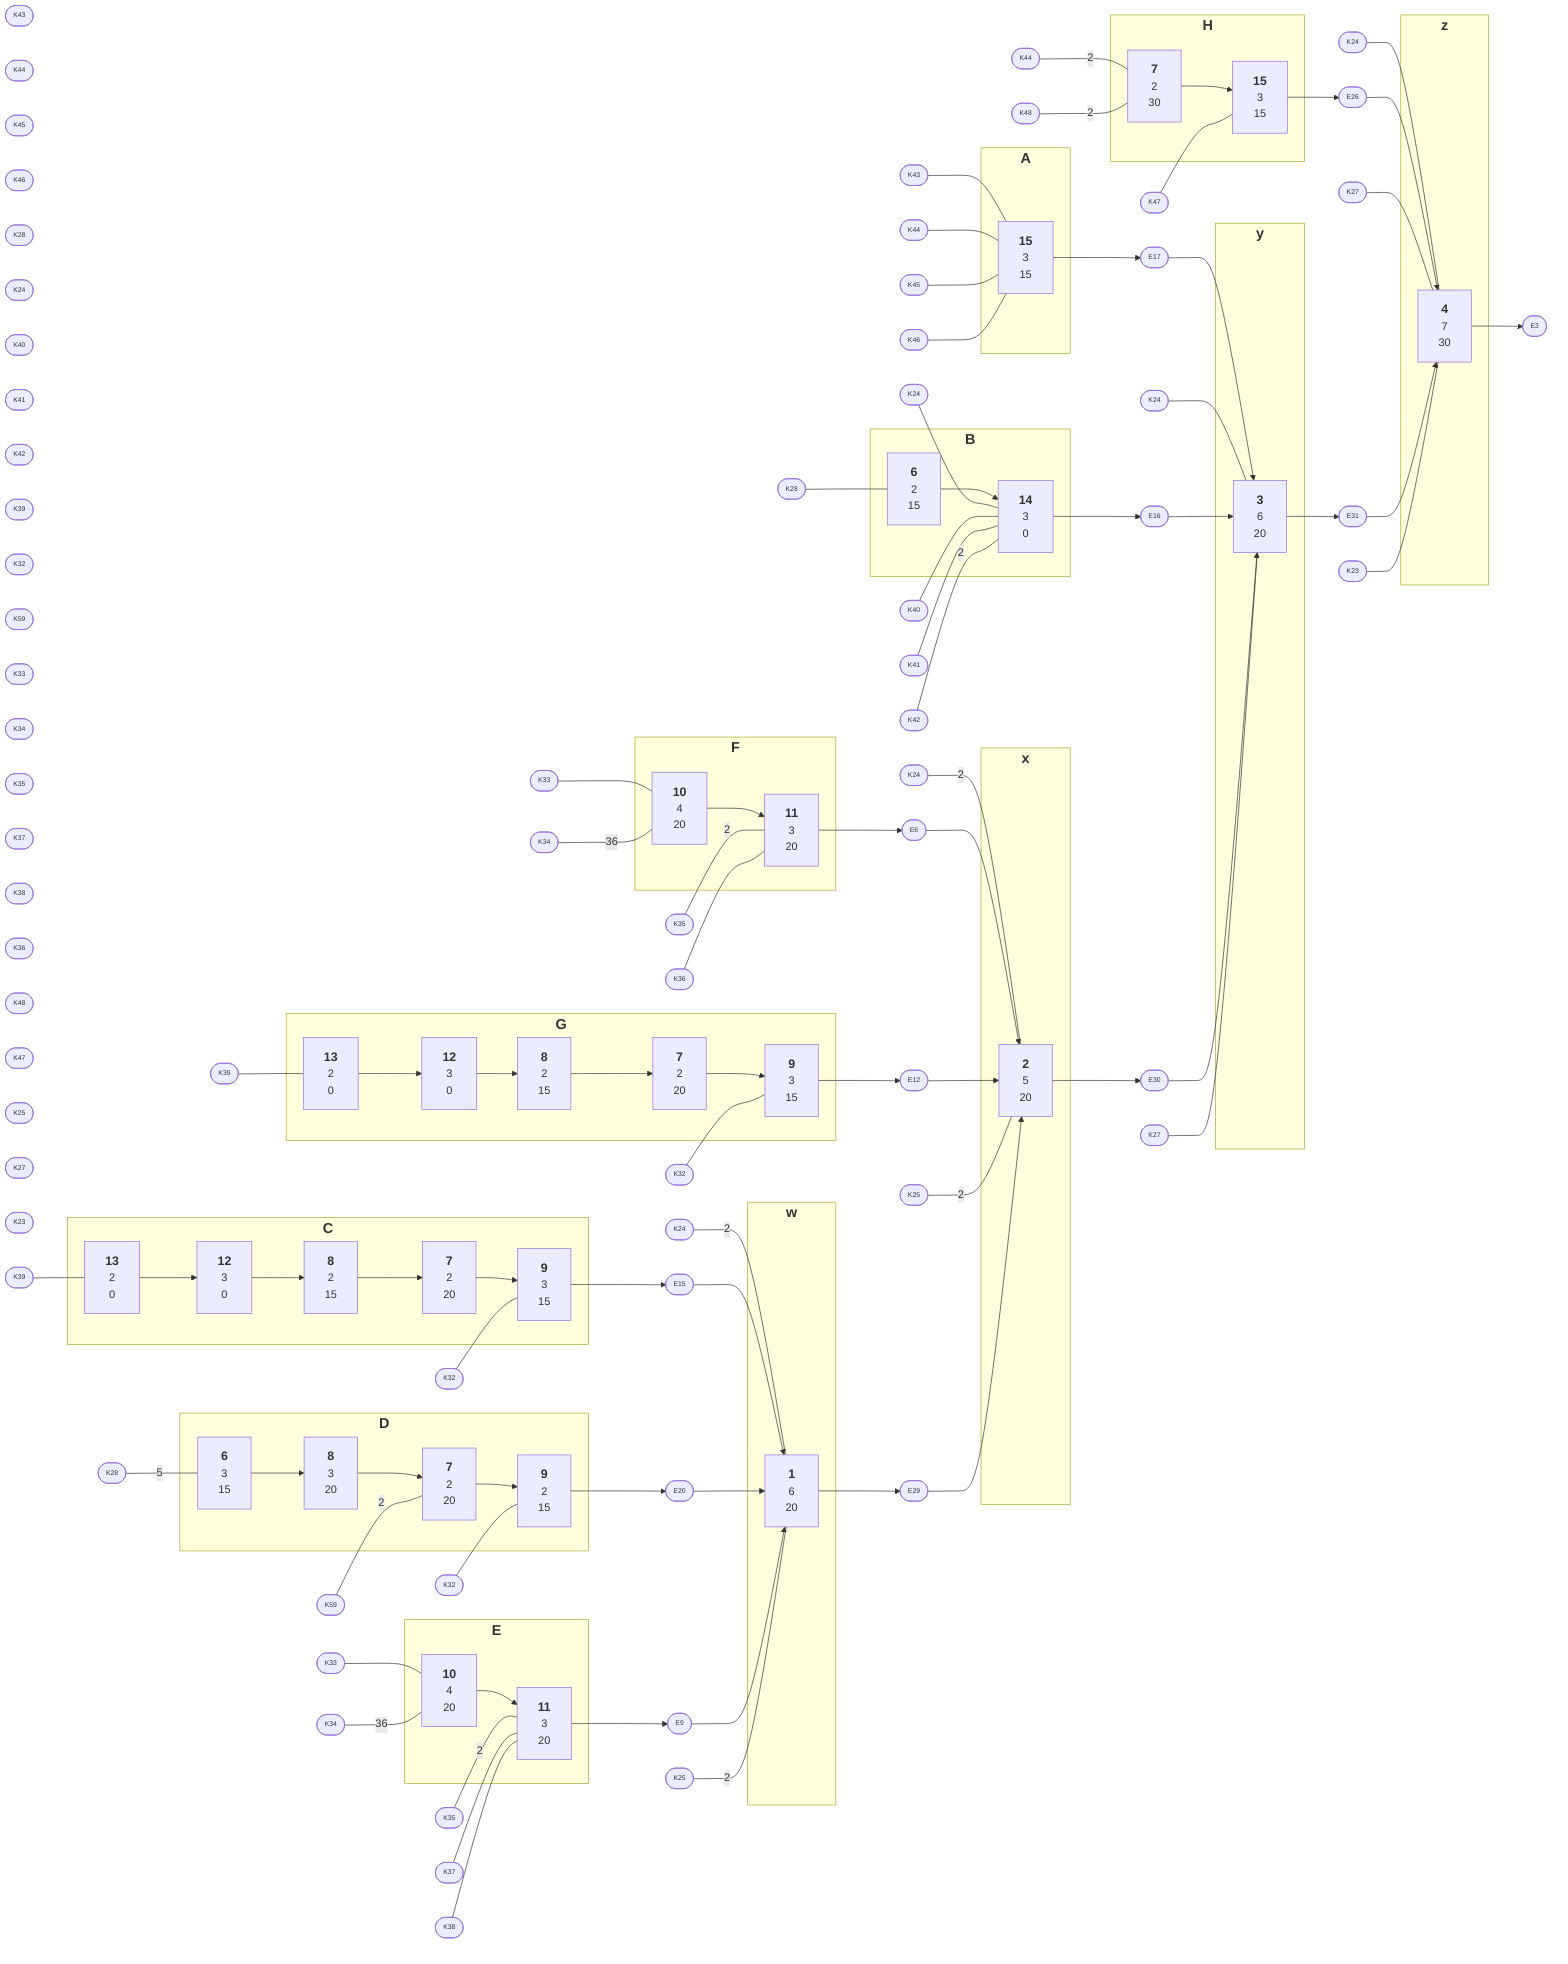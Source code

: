 %%{
  init: {
    'theme': 'dark'
  },
  'themeVariables': {
    'darkMode': true
  }
}%%
flowchart LR
    15.A["<div style='font-size:18px'><b>15</b></div>3<br/>15"]
    6.B["<div style='font-size:18px'><b>6</b></div>2<br/>15"]
    14.B["<div style='font-size:18px'><b>14</b></div>3<br/>0"]
    13.C["<div style='font-size:18px'><b>13</b></div>2<br/>0"]
    12.C["<div style='font-size:18px'><b>12</b></div>3<br/>0"]
    8.C["<div style='font-size:18px'><b>8</b></div>2<br/>15"]
    7.C["<div style='font-size:18px'><b>7</b></div>2<br/>20"]
    9.C["<div style='font-size:18px'><b>9</b></div>3<br/>15"]
    6.D["<div style='font-size:18px'><b>6</b></div>3<br/>15"]
    7.D["<div style='font-size:18px'><b>7</b></div>2<br/>20"]
    8.D["<div style='font-size:18px'><b>8</b></div>3<br/>20"]
    9.D["<div style='font-size:18px'><b>9</b></div>2<br/>15"]
    10.E["<div style='font-size:18px'><b>10</b></div>4<br/>20"]
    11.E["<div style='font-size:18px'><b>11</b></div>3<br/>20"]
    10.F["<div style='font-size:18px'><b>10</b></div>4<br/>20"]
    11.F["<div style='font-size:18px'><b>11</b></div>3<br/>20"]
    13.G["<div style='font-size:18px'><b>13</b></div>2<br/>0"]
    12.G["<div style='font-size:18px'><b>12</b></div>3<br/>0"]
    8.G["<div style='font-size:18px'><b>8</b></div>2<br/>15"]
    7.G["<div style='font-size:18px'><b>7</b></div>2<br/>20"]
    9.G["<div style='font-size:18px'><b>9</b></div>3<br/>15"]
    7.H["<div style='font-size:18px'><b>7</b></div>2<br/>30"]
    15.H["<div style='font-size:18px'><b>15</b></div>3<br/>15"]
    1.w["<div style='font-size:18px'><b>1</b></div>6<br/>20"]
    2.x["<div style='font-size:18px'><b>2</b></div>5<br/>20"]
    3.y["<div style='font-size:18px'><b>3</b></div>6<br/>20"]
    4.z["<div style='font-size:18px'><b>4</b></div>7<br/>30"]
    E3([<div style='font-size:10px'>E3</div>])
    15.A([<div style='font-size:10px'>15.A</div>])
    6.B([<div style='font-size:10px'>6.B</div>])
    14.B([<div style='font-size:10px'>14.B</div>])
    13.C([<div style='font-size:10px'>13.C</div>])
    12.C([<div style='font-size:10px'>12.C</div>])
    8.C([<div style='font-size:10px'>8.C</div>])
    7.C([<div style='font-size:10px'>7.C</div>])
    9.C([<div style='font-size:10px'>9.C</div>])
    6.D([<div style='font-size:10px'>6.D</div>])
    7.D([<div style='font-size:10px'>7.D</div>])
    8.D([<div style='font-size:10px'>8.D</div>])
    9.D([<div style='font-size:10px'>9.D</div>])
    10.E([<div style='font-size:10px'>10.E</div>])
    11.E([<div style='font-size:10px'>11.E</div>])
    10.F([<div style='font-size:10px'>10.F</div>])
    11.F([<div style='font-size:10px'>11.F</div>])
    13.G([<div style='font-size:10px'>13.G</div>])
    12.G([<div style='font-size:10px'>12.G</div>])
    8.G([<div style='font-size:10px'>8.G</div>])
    7.G([<div style='font-size:10px'>7.G</div>])
    9.G([<div style='font-size:10px'>9.G</div>])
    7.H([<div style='font-size:10px'>7.H</div>])
    15.H([<div style='font-size:10px'>15.H</div>])
    1.w([<div style='font-size:10px'>1.w</div>])
    2.x([<div style='font-size:10px'>2.x</div>])
    3.y([<div style='font-size:10px'>3.y</div>])
    4.z([<div style='font-size:10px'>4.z</div>])
    K43([<div style='font-size:10px'>K43</div>])
    K44([<div style='font-size:10px'>K44</div>])
    K45([<div style='font-size:10px'>K45</div>])
    K46([<div style='font-size:10px'>K46</div>])
    E17([<div style='font-size:10px'>E17</div>])
    K28([<div style='font-size:10px'>K28</div>])
    K24([<div style='font-size:10px'>K24</div>])
    K40([<div style='font-size:10px'>K40</div>])
    K41([<div style='font-size:10px'>K41</div>])
    K42([<div style='font-size:10px'>K42</div>])
    E16([<div style='font-size:10px'>E16</div>])
    K39([<div style='font-size:10px'>K39</div>])
    K32([<div style='font-size:10px'>K32</div>])
    E15([<div style='font-size:10px'>E15</div>])
    K59([<div style='font-size:10px'>K59</div>])
    E20([<div style='font-size:10px'>E20</div>])
    K33([<div style='font-size:10px'>K33</div>])
    K34([<div style='font-size:10px'>K34</div>])
    K35([<div style='font-size:10px'>K35</div>])
    K37([<div style='font-size:10px'>K37</div>])
    K38([<div style='font-size:10px'>K38</div>])
    E9([<div style='font-size:10px'>E9</div>])
    K36([<div style='font-size:10px'>K36</div>])
    E6([<div style='font-size:10px'>E6</div>])
    E12([<div style='font-size:10px'>E12</div>])
    K48([<div style='font-size:10px'>K48</div>])
    K47([<div style='font-size:10px'>K47</div>])
    E26([<div style='font-size:10px'>E26</div>])
    K25([<div style='font-size:10px'>K25</div>])
    E29([<div style='font-size:10px'>E29</div>])
    E30([<div style='font-size:10px'>E30</div>])
    K27([<div style='font-size:10px'>K27</div>])
    E31([<div style='font-size:10px'>E31</div>])
    K23([<div style='font-size:10px'>K23</div>])
    subgraph A[<div style='font-size:21px'><b>A</b><br/></div>]
        15.A["<div style='font-size:18px'><b>15</b></div>3<br/>15"]
    end

    subgraph B[<div style='font-size:21px'><b>B</b><br/></div>]
        6.B["<div style='font-size:18px'><b>6</b></div>2<br/>15"]
        14.B["<div style='font-size:18px'><b>14</b></div>3<br/>0"]
    end

    subgraph C[<div style='font-size:21px'><b>C</b><br/></div>]
        13.C["<div style='font-size:18px'><b>13</b></div>2<br/>0"]
        12.C["<div style='font-size:18px'><b>12</b></div>3<br/>0"]
        8.C["<div style='font-size:18px'><b>8</b></div>2<br/>15"]
        7.C["<div style='font-size:18px'><b>7</b></div>2<br/>20"]
        9.C["<div style='font-size:18px'><b>9</b></div>3<br/>15"]
    end

    subgraph D[<div style='font-size:21px'><b>D</b><br/></div>]
        6.D["<div style='font-size:18px'><b>6</b></div>3<br/>15"]
        7.D["<div style='font-size:18px'><b>7</b></div>2<br/>20"]
        8.D["<div style='font-size:18px'><b>8</b></div>3<br/>20"]
        9.D["<div style='font-size:18px'><b>9</b></div>2<br/>15"]
    end

    subgraph E[<div style='font-size:21px'><b>E</b><br/></div>]
        10.E["<div style='font-size:18px'><b>10</b></div>4<br/>20"]
        11.E["<div style='font-size:18px'><b>11</b></div>3<br/>20"]
    end

    subgraph F[<div style='font-size:21px'><b>F</b><br/></div>]
        10.F["<div style='font-size:18px'><b>10</b></div>4<br/>20"]
        11.F["<div style='font-size:18px'><b>11</b></div>3<br/>20"]
    end

    subgraph G[<div style='font-size:21px'><b>G</b><br/></div>]
        13.G["<div style='font-size:18px'><b>13</b></div>2<br/>0"]
        12.G["<div style='font-size:18px'><b>12</b></div>3<br/>0"]
        8.G["<div style='font-size:18px'><b>8</b></div>2<br/>15"]
        7.G["<div style='font-size:18px'><b>7</b></div>2<br/>20"]
        9.G["<div style='font-size:18px'><b>9</b></div>3<br/>15"]
    end

    subgraph H[<div style='font-size:21px'><b>H</b><br/></div>]
        7.H["<div style='font-size:18px'><b>7</b></div>2<br/>30"]
        15.H["<div style='font-size:18px'><b>15</b></div>3<br/>15"]
    end

    subgraph w[<div style='font-size:21px'><b>w</b><br/></div>]
        1.w["<div style='font-size:18px'><b>1</b></div>6<br/>20"]
    end

    subgraph x[<div style='font-size:21px'><b>x</b><br/></div>]
        2.x["<div style='font-size:18px'><b>2</b></div>5<br/>20"]
    end

    subgraph y[<div style='font-size:21px'><b>y</b><br/></div>]
        3.y["<div style='font-size:18px'><b>3</b></div>6<br/>20"]
    end

    subgraph z[<div style='font-size:21px'><b>z</b><br/></div>]
        4.z["<div style='font-size:18px'><b>4</b></div>7<br/>30"]
    end

    15.A --> E17
    6.B --> 14.B
    14.B --> E16
    13.C --> 12.C
    12.C --> 8.C
    8.C --> 7.C
    7.C --> 9.C
    9.C --> E15
    6.D --> 8.D
    7.D --> 9.D
    8.D --> 7.D
    9.D --> E20
    10.E --> 11.E
    11.E --> E9
    10.F --> 11.F
    11.F --> E6
    13.G --> 12.G
    12.G --> 8.G
    8.G --> 7.G
    7.G --> 9.G
    9.G --> E12
    7.H --> 15.H
    15.H --> E26
    1.w --> E29
    2.x --> E30
    3.y --> E31
    4.z --> E3
    K43_1([<div style='font-size:10px'>K43</div>])
    K43_1 --- 15.A
    K44_1([<div style='font-size:10px'>K44</div>])
    K44_1 --- 15.A
    K44_2([<div style='font-size:10px'>K44</div>])
    K44_2 ---|2| 7.H
    K45_1([<div style='font-size:10px'>K45</div>])
    K45_1 --- 15.A
    K46_1([<div style='font-size:10px'>K46</div>])
    K46_1 --- 15.A
    E17 --> 3.y
    K28_1([<div style='font-size:10px'>K28</div>])
    K28_1 --- 6.B
    K28_2([<div style='font-size:10px'>K28</div>])
    K28_2 ---|5| 6.D
    K24_1([<div style='font-size:10px'>K24</div>])
    K24_1 --- 14.B
    K24_2([<div style='font-size:10px'>K24</div>])
    K24_2 ---|2| 1.w
    K24_3([<div style='font-size:10px'>K24</div>])
    K24_3 ---|2| 2.x
    K24_4([<div style='font-size:10px'>K24</div>])
    K24_4 --- 3.y
    K24_5([<div style='font-size:10px'>K24</div>])
    K24_5 --- 4.z
    K40_1([<div style='font-size:10px'>K40</div>])
    K40_1 --- 14.B
    K41_1([<div style='font-size:10px'>K41</div>])
    K41_1 --- 14.B
    K42_1([<div style='font-size:10px'>K42</div>])
    K42_1 ---|2| 14.B
    E16 --> 3.y
    K39_1([<div style='font-size:10px'>K39</div>])
    K39_1 --- 13.C
    K39_2([<div style='font-size:10px'>K39</div>])
    K39_2 --- 13.G
    K32_1([<div style='font-size:10px'>K32</div>])
    K32_1 --- 9.C
    K32_2([<div style='font-size:10px'>K32</div>])
    K32_2 --- 9.D
    K32_3([<div style='font-size:10px'>K32</div>])
    K32_3 --- 9.G
    E15 --> 1.w
    K59_1([<div style='font-size:10px'>K59</div>])
    K59_1 ---|2| 7.D
    E20 --> 1.w
    K33_1([<div style='font-size:10px'>K33</div>])
    K33_1 --- 10.E
    K33_2([<div style='font-size:10px'>K33</div>])
    K33_2 --- 10.F
    K34_1([<div style='font-size:10px'>K34</div>])
    K34_1 ---|36| 10.E
    K34_2([<div style='font-size:10px'>K34</div>])
    K34_2 ---|36| 10.F
    K35_1([<div style='font-size:10px'>K35</div>])
    K35_1 ---|2| 11.E
    K35_2([<div style='font-size:10px'>K35</div>])
    K35_2 ---|2| 11.F
    K37_1([<div style='font-size:10px'>K37</div>])
    K37_1 --- 11.E
    K38_1([<div style='font-size:10px'>K38</div>])
    K38_1 --- 11.E
    E9 --> 1.w
    K36_1([<div style='font-size:10px'>K36</div>])
    K36_1 --- 11.F
    E6 --> 2.x
    E12 --> 2.x
    K48_1([<div style='font-size:10px'>K48</div>])
    K48_1 ---|2| 7.H
    K47_1([<div style='font-size:10px'>K47</div>])
    K47_1 --- 15.H
    E26 --> 4.z
    K25_1([<div style='font-size:10px'>K25</div>])
    K25_1 ---|2| 1.w
    K25_2([<div style='font-size:10px'>K25</div>])
    K25_2 ---|2| 2.x
    E29 --> 2.x
    E30 --> 3.y
    K27_1([<div style='font-size:10px'>K27</div>])
    K27_1 --- 3.y
    K27_2([<div style='font-size:10px'>K27</div>])
    K27_2 --- 4.z
    E31 --> 4.z
    K23_1([<div style='font-size:10px'>K23</div>])
    K23_1 --- 4.z